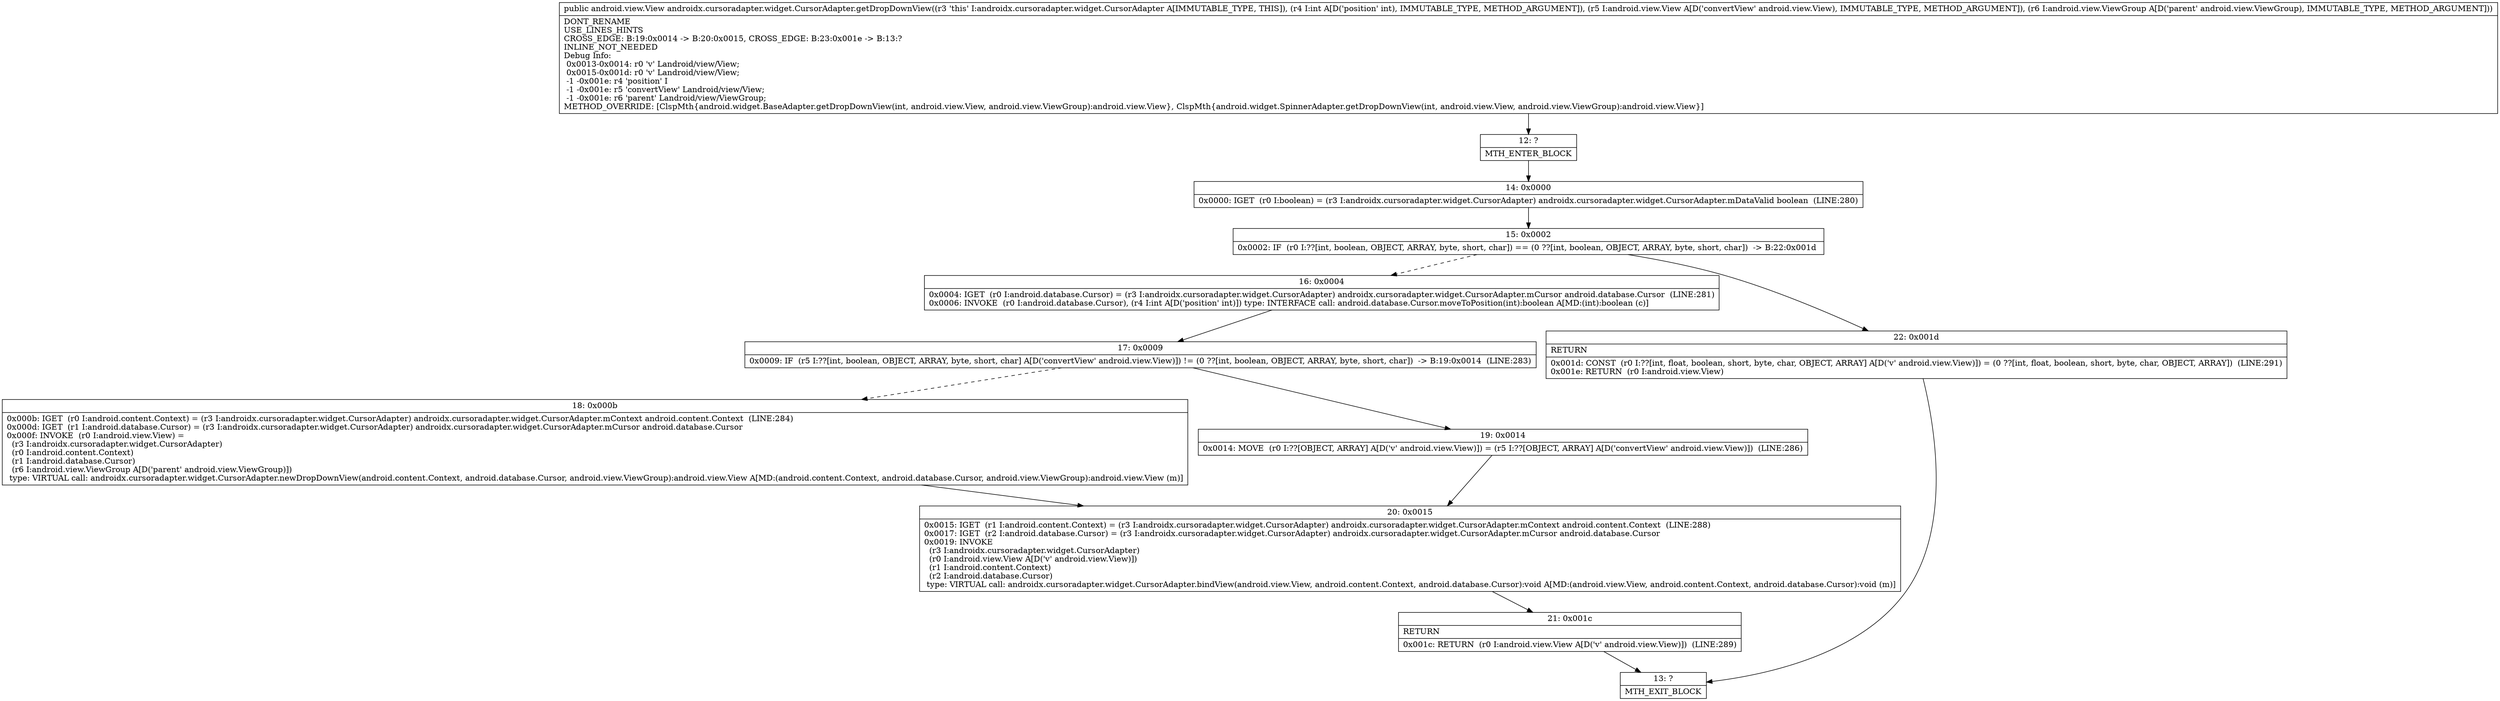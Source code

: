 digraph "CFG forandroidx.cursoradapter.widget.CursorAdapter.getDropDownView(ILandroid\/view\/View;Landroid\/view\/ViewGroup;)Landroid\/view\/View;" {
Node_12 [shape=record,label="{12\:\ ?|MTH_ENTER_BLOCK\l}"];
Node_14 [shape=record,label="{14\:\ 0x0000|0x0000: IGET  (r0 I:boolean) = (r3 I:androidx.cursoradapter.widget.CursorAdapter) androidx.cursoradapter.widget.CursorAdapter.mDataValid boolean  (LINE:280)\l}"];
Node_15 [shape=record,label="{15\:\ 0x0002|0x0002: IF  (r0 I:??[int, boolean, OBJECT, ARRAY, byte, short, char]) == (0 ??[int, boolean, OBJECT, ARRAY, byte, short, char])  \-\> B:22:0x001d \l}"];
Node_16 [shape=record,label="{16\:\ 0x0004|0x0004: IGET  (r0 I:android.database.Cursor) = (r3 I:androidx.cursoradapter.widget.CursorAdapter) androidx.cursoradapter.widget.CursorAdapter.mCursor android.database.Cursor  (LINE:281)\l0x0006: INVOKE  (r0 I:android.database.Cursor), (r4 I:int A[D('position' int)]) type: INTERFACE call: android.database.Cursor.moveToPosition(int):boolean A[MD:(int):boolean (c)]\l}"];
Node_17 [shape=record,label="{17\:\ 0x0009|0x0009: IF  (r5 I:??[int, boolean, OBJECT, ARRAY, byte, short, char] A[D('convertView' android.view.View)]) != (0 ??[int, boolean, OBJECT, ARRAY, byte, short, char])  \-\> B:19:0x0014  (LINE:283)\l}"];
Node_18 [shape=record,label="{18\:\ 0x000b|0x000b: IGET  (r0 I:android.content.Context) = (r3 I:androidx.cursoradapter.widget.CursorAdapter) androidx.cursoradapter.widget.CursorAdapter.mContext android.content.Context  (LINE:284)\l0x000d: IGET  (r1 I:android.database.Cursor) = (r3 I:androidx.cursoradapter.widget.CursorAdapter) androidx.cursoradapter.widget.CursorAdapter.mCursor android.database.Cursor \l0x000f: INVOKE  (r0 I:android.view.View) = \l  (r3 I:androidx.cursoradapter.widget.CursorAdapter)\l  (r0 I:android.content.Context)\l  (r1 I:android.database.Cursor)\l  (r6 I:android.view.ViewGroup A[D('parent' android.view.ViewGroup)])\l type: VIRTUAL call: androidx.cursoradapter.widget.CursorAdapter.newDropDownView(android.content.Context, android.database.Cursor, android.view.ViewGroup):android.view.View A[MD:(android.content.Context, android.database.Cursor, android.view.ViewGroup):android.view.View (m)]\l}"];
Node_20 [shape=record,label="{20\:\ 0x0015|0x0015: IGET  (r1 I:android.content.Context) = (r3 I:androidx.cursoradapter.widget.CursorAdapter) androidx.cursoradapter.widget.CursorAdapter.mContext android.content.Context  (LINE:288)\l0x0017: IGET  (r2 I:android.database.Cursor) = (r3 I:androidx.cursoradapter.widget.CursorAdapter) androidx.cursoradapter.widget.CursorAdapter.mCursor android.database.Cursor \l0x0019: INVOKE  \l  (r3 I:androidx.cursoradapter.widget.CursorAdapter)\l  (r0 I:android.view.View A[D('v' android.view.View)])\l  (r1 I:android.content.Context)\l  (r2 I:android.database.Cursor)\l type: VIRTUAL call: androidx.cursoradapter.widget.CursorAdapter.bindView(android.view.View, android.content.Context, android.database.Cursor):void A[MD:(android.view.View, android.content.Context, android.database.Cursor):void (m)]\l}"];
Node_21 [shape=record,label="{21\:\ 0x001c|RETURN\l|0x001c: RETURN  (r0 I:android.view.View A[D('v' android.view.View)])  (LINE:289)\l}"];
Node_13 [shape=record,label="{13\:\ ?|MTH_EXIT_BLOCK\l}"];
Node_19 [shape=record,label="{19\:\ 0x0014|0x0014: MOVE  (r0 I:??[OBJECT, ARRAY] A[D('v' android.view.View)]) = (r5 I:??[OBJECT, ARRAY] A[D('convertView' android.view.View)])  (LINE:286)\l}"];
Node_22 [shape=record,label="{22\:\ 0x001d|RETURN\l|0x001d: CONST  (r0 I:??[int, float, boolean, short, byte, char, OBJECT, ARRAY] A[D('v' android.view.View)]) = (0 ??[int, float, boolean, short, byte, char, OBJECT, ARRAY])  (LINE:291)\l0x001e: RETURN  (r0 I:android.view.View) \l}"];
MethodNode[shape=record,label="{public android.view.View androidx.cursoradapter.widget.CursorAdapter.getDropDownView((r3 'this' I:androidx.cursoradapter.widget.CursorAdapter A[IMMUTABLE_TYPE, THIS]), (r4 I:int A[D('position' int), IMMUTABLE_TYPE, METHOD_ARGUMENT]), (r5 I:android.view.View A[D('convertView' android.view.View), IMMUTABLE_TYPE, METHOD_ARGUMENT]), (r6 I:android.view.ViewGroup A[D('parent' android.view.ViewGroup), IMMUTABLE_TYPE, METHOD_ARGUMENT]))  | DONT_RENAME\lUSE_LINES_HINTS\lCROSS_EDGE: B:19:0x0014 \-\> B:20:0x0015, CROSS_EDGE: B:23:0x001e \-\> B:13:?\lINLINE_NOT_NEEDED\lDebug Info:\l  0x0013\-0x0014: r0 'v' Landroid\/view\/View;\l  0x0015\-0x001d: r0 'v' Landroid\/view\/View;\l  \-1 \-0x001e: r4 'position' I\l  \-1 \-0x001e: r5 'convertView' Landroid\/view\/View;\l  \-1 \-0x001e: r6 'parent' Landroid\/view\/ViewGroup;\lMETHOD_OVERRIDE: [ClspMth\{android.widget.BaseAdapter.getDropDownView(int, android.view.View, android.view.ViewGroup):android.view.View\}, ClspMth\{android.widget.SpinnerAdapter.getDropDownView(int, android.view.View, android.view.ViewGroup):android.view.View\}]\l}"];
MethodNode -> Node_12;Node_12 -> Node_14;
Node_14 -> Node_15;
Node_15 -> Node_16[style=dashed];
Node_15 -> Node_22;
Node_16 -> Node_17;
Node_17 -> Node_18[style=dashed];
Node_17 -> Node_19;
Node_18 -> Node_20;
Node_20 -> Node_21;
Node_21 -> Node_13;
Node_19 -> Node_20;
Node_22 -> Node_13;
}

